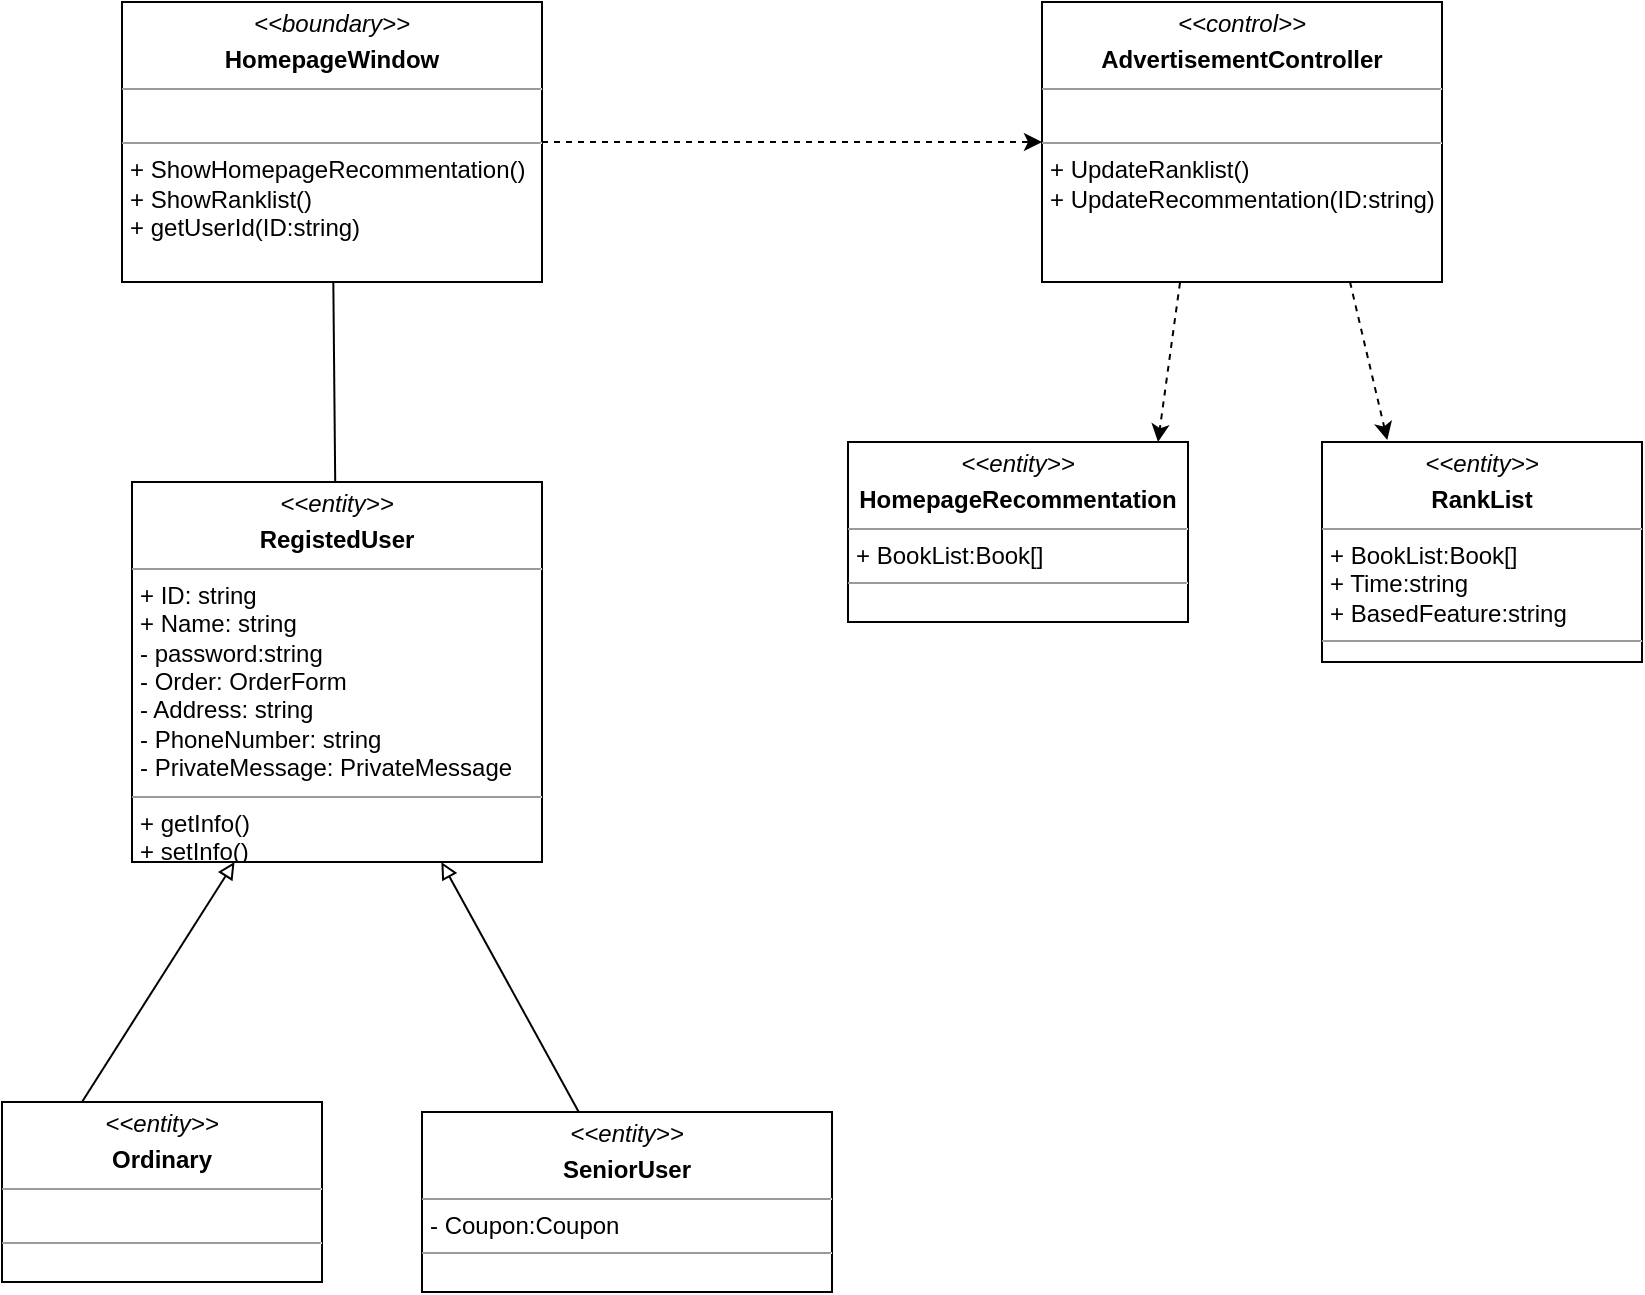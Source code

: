 <mxfile version="10.6.9" type="device"><diagram id="veJCmUcR4_1LYL4mOEpz" name="第 1 页"><mxGraphModel dx="1567" dy="409" grid="1" gridSize="10" guides="1" tooltips="1" connect="1" arrows="1" fold="1" page="1" pageScale="1" pageWidth="827" pageHeight="1169" math="0" shadow="0"><root><mxCell id="0"/><mxCell id="1" parent="0"/><mxCell id="0YMMp5saGFPxBfawmSz3-13" style="edgeStyle=none;rounded=0;orthogonalLoop=1;jettySize=auto;html=1;endArrow=classic;endFill=1;exitX=0.345;exitY=1.002;exitDx=0;exitDy=0;exitPerimeter=0;dashed=1;" parent="1" source="0YMMp5saGFPxBfawmSz3-1" edge="1"><mxGeometry relative="1" as="geometry"><mxPoint x="568" y="330" as="targetPoint"/></mxGeometry></mxCell><mxCell id="0YMMp5saGFPxBfawmSz3-14" style="edgeStyle=none;rounded=0;orthogonalLoop=1;jettySize=auto;html=1;endArrow=classic;endFill=1;dashed=1;entryX=0.204;entryY=-0.009;entryDx=0;entryDy=0;entryPerimeter=0;" parent="1" target="0YMMp5saGFPxBfawmSz3-6" edge="1"><mxGeometry relative="1" as="geometry"><mxPoint x="664" y="250" as="sourcePoint"/><mxPoint x="664" y="340" as="targetPoint"/></mxGeometry></mxCell><mxCell id="0YMMp5saGFPxBfawmSz3-1" value="&lt;p style=&quot;margin: 0px ; margin-top: 4px ; text-align: center&quot;&gt;&lt;i&gt;&amp;lt;&amp;lt;control&amp;gt;&amp;gt;&lt;/i&gt;&lt;b&gt;&lt;br&gt;&lt;/b&gt;&lt;/p&gt;&lt;p style=&quot;margin: 0px ; margin-top: 4px ; text-align: center&quot;&gt;&lt;b&gt;AdvertisementController&lt;/b&gt;&lt;/p&gt;&lt;hr size=&quot;1&quot;&gt;&lt;p style=&quot;margin: 0px ; margin-left: 4px&quot;&gt;&lt;br&gt;&lt;/p&gt;&lt;hr size=&quot;1&quot;&gt;&lt;p style=&quot;margin: 0px ; margin-left: 4px&quot;&gt;+ UpdateRanklist()&lt;/p&gt;&lt;p style=&quot;margin: 0px ; margin-left: 4px&quot;&gt;+ UpdateRecommentation(ID:string)&lt;br&gt;&lt;/p&gt;&lt;p style=&quot;margin: 0px ; margin-left: 4px&quot;&gt;&lt;br&gt;&lt;/p&gt;" style="verticalAlign=top;align=left;overflow=fill;fontSize=12;fontFamily=Helvetica;html=1;" parent="1" vertex="1"><mxGeometry x="510" y="110" width="200" height="140" as="geometry"/></mxCell><mxCell id="0YMMp5saGFPxBfawmSz3-4" style="rounded=0;orthogonalLoop=1;jettySize=auto;html=1;endArrow=classic;endFill=1;dashed=1;" parent="1" source="0YMMp5saGFPxBfawmSz3-3" target="0YMMp5saGFPxBfawmSz3-1" edge="1"><mxGeometry relative="1" as="geometry"/></mxCell><mxCell id="0YMMp5saGFPxBfawmSz3-3" value="&lt;p style=&quot;margin: 0px ; margin-top: 4px ; text-align: center&quot;&gt;&lt;i&gt;&amp;lt;&amp;lt;boundary&amp;gt;&amp;gt;&lt;/i&gt;&lt;b&gt;&lt;br&gt;&lt;/b&gt;&lt;/p&gt;&lt;p style=&quot;margin: 0px ; margin-top: 4px ; text-align: center&quot;&gt;&lt;b&gt;HomepageWindow&lt;/b&gt;&lt;/p&gt;&lt;hr size=&quot;1&quot;&gt;&lt;p style=&quot;margin: 0px ; margin-left: 4px&quot;&gt;&lt;br&gt;&lt;/p&gt;&lt;hr size=&quot;1&quot;&gt;&lt;p style=&quot;margin: 0px ; margin-left: 4px&quot;&gt;+ ShowHomepageRecommentation()&lt;/p&gt;&lt;p style=&quot;margin: 0px ; margin-left: 4px&quot;&gt;+ ShowRanklist()&lt;/p&gt;&lt;p style=&quot;margin: 0px ; margin-left: 4px&quot;&gt;+ getUserId(ID:string)&lt;/p&gt;" style="verticalAlign=top;align=left;overflow=fill;fontSize=12;fontFamily=Helvetica;html=1;" parent="1" vertex="1"><mxGeometry x="50" y="110" width="210" height="140" as="geometry"/></mxCell><mxCell id="0YMMp5saGFPxBfawmSz3-5" value="&lt;p style=&quot;margin: 0px ; margin-top: 4px ; text-align: center&quot;&gt;&lt;i&gt;&amp;lt;&amp;lt;entity&amp;gt;&amp;gt;&lt;/i&gt;&lt;b&gt;&lt;br&gt;&lt;/b&gt;&lt;/p&gt;&lt;p style=&quot;margin: 0px ; margin-top: 4px ; text-align: center&quot;&gt;&lt;b&gt;HomepageRecommentation&lt;/b&gt;&lt;/p&gt;&lt;hr size=&quot;1&quot;&gt;&lt;p style=&quot;margin: 0px ; margin-left: 4px&quot;&gt;+ BookList:Book[]&amp;nbsp;&lt;/p&gt;&lt;hr size=&quot;1&quot;&gt;&lt;p style=&quot;margin: 0px ; margin-left: 4px&quot;&gt;&lt;br&gt;&lt;/p&gt;" style="verticalAlign=top;align=left;overflow=fill;fontSize=12;fontFamily=Helvetica;html=1;" parent="1" vertex="1"><mxGeometry x="413" y="330" width="170" height="90" as="geometry"/></mxCell><mxCell id="0YMMp5saGFPxBfawmSz3-6" value="&lt;p style=&quot;margin: 0px ; margin-top: 4px ; text-align: center&quot;&gt;&lt;i&gt;&amp;lt;&amp;lt;entity&amp;gt;&amp;gt;&lt;/i&gt;&lt;b&gt;&lt;br&gt;&lt;/b&gt;&lt;/p&gt;&lt;p style=&quot;margin: 0px ; margin-top: 4px ; text-align: center&quot;&gt;&lt;b&gt;RankList&lt;/b&gt;&lt;/p&gt;&lt;hr size=&quot;1&quot;&gt;&lt;p style=&quot;margin: 0px ; margin-left: 4px&quot;&gt;+ BookList:Book[]&lt;/p&gt;&lt;p style=&quot;margin: 0px ; margin-left: 4px&quot;&gt;+ Time:string&lt;/p&gt;&lt;p style=&quot;margin: 0px ; margin-left: 4px&quot;&gt;+ BasedFeature:string&lt;/p&gt;&lt;hr size=&quot;1&quot;&gt;&lt;p style=&quot;margin: 0px ; margin-left: 4px&quot;&gt;&lt;br&gt;&lt;/p&gt;" style="verticalAlign=top;align=left;overflow=fill;fontSize=12;fontFamily=Helvetica;html=1;" parent="1" vertex="1"><mxGeometry x="650" y="330" width="160" height="110" as="geometry"/></mxCell><mxCell id="SSwNqdoqRhkVqtzxkawz-2" style="edgeStyle=none;rounded=0;orthogonalLoop=1;jettySize=auto;html=1;entryX=0.383;entryY=0.003;entryDx=0;entryDy=0;entryPerimeter=0;endArrow=none;endFill=0;startArrow=block;startFill=0;" parent="1" source="SSwNqdoqRhkVqtzxkawz-4" target="SSwNqdoqRhkVqtzxkawz-5" edge="1"><mxGeometry relative="1" as="geometry"/></mxCell><mxCell id="SSwNqdoqRhkVqtzxkawz-3" style="edgeStyle=none;rounded=0;orthogonalLoop=1;jettySize=auto;html=1;exitX=0.25;exitY=1;exitDx=0;exitDy=0;startArrow=block;startFill=0;endArrow=none;endFill=0;" parent="1" source="SSwNqdoqRhkVqtzxkawz-4" edge="1"><mxGeometry relative="1" as="geometry"><mxPoint x="30" y="660" as="targetPoint"/></mxGeometry></mxCell><mxCell id="SSwNqdoqRhkVqtzxkawz-8" style="rounded=0;orthogonalLoop=1;jettySize=auto;html=1;endArrow=none;endFill=0;" parent="1" source="SSwNqdoqRhkVqtzxkawz-4" target="0YMMp5saGFPxBfawmSz3-3" edge="1"><mxGeometry relative="1" as="geometry"/></mxCell><mxCell id="SSwNqdoqRhkVqtzxkawz-4" value="&lt;p style=&quot;margin: 0px ; margin-top: 4px ; text-align: center&quot;&gt;&lt;i&gt;&amp;lt;&amp;lt;entity&amp;gt;&amp;gt;&lt;/i&gt;&lt;b&gt;&lt;br&gt;&lt;/b&gt;&lt;/p&gt;&lt;p style=&quot;margin: 0px ; margin-top: 4px ; text-align: center&quot;&gt;&lt;b&gt;RegistedUser&lt;/b&gt;&lt;/p&gt;&lt;hr size=&quot;1&quot;&gt;&lt;p style=&quot;margin: 0px ; margin-left: 4px&quot;&gt;+ ID: string&lt;br&gt;&lt;/p&gt;&lt;p style=&quot;margin: 0px ; margin-left: 4px&quot;&gt;&lt;span&gt;+ Name: string&lt;/span&gt;&lt;br&gt;&lt;/p&gt;&lt;p style=&quot;margin: 0px ; margin-left: 4px&quot;&gt;&lt;span&gt;- password:string&lt;/span&gt;&lt;/p&gt;&lt;p style=&quot;margin: 0px ; margin-left: 4px&quot;&gt;- Order: OrderForm&lt;br&gt;&lt;/p&gt;&lt;p style=&quot;margin: 0px ; margin-left: 4px&quot;&gt;- Address: string&lt;br&gt;&lt;/p&gt;&lt;p style=&quot;margin: 0px ; margin-left: 4px&quot;&gt;- PhoneNumber: string&lt;br&gt;&lt;/p&gt;&lt;p style=&quot;margin: 0px ; margin-left: 4px&quot;&gt;- PrivateMessage: PrivateMessage&lt;br&gt;&lt;/p&gt;&lt;hr size=&quot;1&quot;&gt;&lt;p style=&quot;margin: 0px ; margin-left: 4px&quot;&gt;+ getInfo()&lt;/p&gt;&lt;p style=&quot;margin: 0px ; margin-left: 4px&quot;&gt;+ setInfo()&lt;/p&gt;" style="verticalAlign=top;align=left;overflow=fill;fontSize=12;fontFamily=Helvetica;html=1;" parent="1" vertex="1"><mxGeometry x="55" y="350" width="205" height="190" as="geometry"/></mxCell><mxCell id="SSwNqdoqRhkVqtzxkawz-5" value="&lt;p style=&quot;margin: 0px ; margin-top: 4px ; text-align: center&quot;&gt;&lt;i&gt;&amp;lt;&amp;lt;entity&amp;gt;&amp;gt;&lt;/i&gt;&lt;b&gt;&lt;br&gt;&lt;/b&gt;&lt;/p&gt;&lt;p style=&quot;margin: 0px ; margin-top: 4px ; text-align: center&quot;&gt;&lt;b&gt;SeniorUser&lt;/b&gt;&lt;/p&gt;&lt;hr size=&quot;1&quot;&gt;&lt;p style=&quot;margin: 0px ; margin-left: 4px&quot;&gt;- Coupon:Coupon&lt;/p&gt;&lt;hr size=&quot;1&quot;&gt;&lt;p style=&quot;margin: 0px ; margin-left: 4px&quot;&gt;&lt;br&gt;&lt;/p&gt;" style="verticalAlign=top;align=left;overflow=fill;fontSize=12;fontFamily=Helvetica;html=1;" parent="1" vertex="1"><mxGeometry x="200" y="665" width="205" height="90" as="geometry"/></mxCell><mxCell id="SSwNqdoqRhkVqtzxkawz-9" value="&lt;p style=&quot;margin: 0px ; margin-top: 4px ; text-align: center&quot;&gt;&lt;i&gt;&amp;lt;&amp;lt;entity&amp;gt;&amp;gt;&lt;/i&gt;&lt;b&gt;&lt;br&gt;&lt;/b&gt;&lt;/p&gt;&lt;p style=&quot;margin: 0px ; margin-top: 4px ; text-align: center&quot;&gt;&lt;b&gt;Ordinary&lt;/b&gt;&lt;/p&gt;&lt;hr size=&quot;1&quot;&gt;&lt;p style=&quot;margin: 0px ; margin-left: 4px&quot;&gt;&lt;br&gt;&lt;/p&gt;&lt;hr size=&quot;1&quot;&gt;&lt;p style=&quot;margin: 0px ; margin-left: 4px&quot;&gt;&lt;br&gt;&lt;/p&gt;" style="verticalAlign=top;align=left;overflow=fill;fontSize=12;fontFamily=Helvetica;html=1;" parent="1" vertex="1"><mxGeometry x="-10" y="660" width="160" height="90" as="geometry"/></mxCell></root></mxGraphModel></diagram></mxfile>
